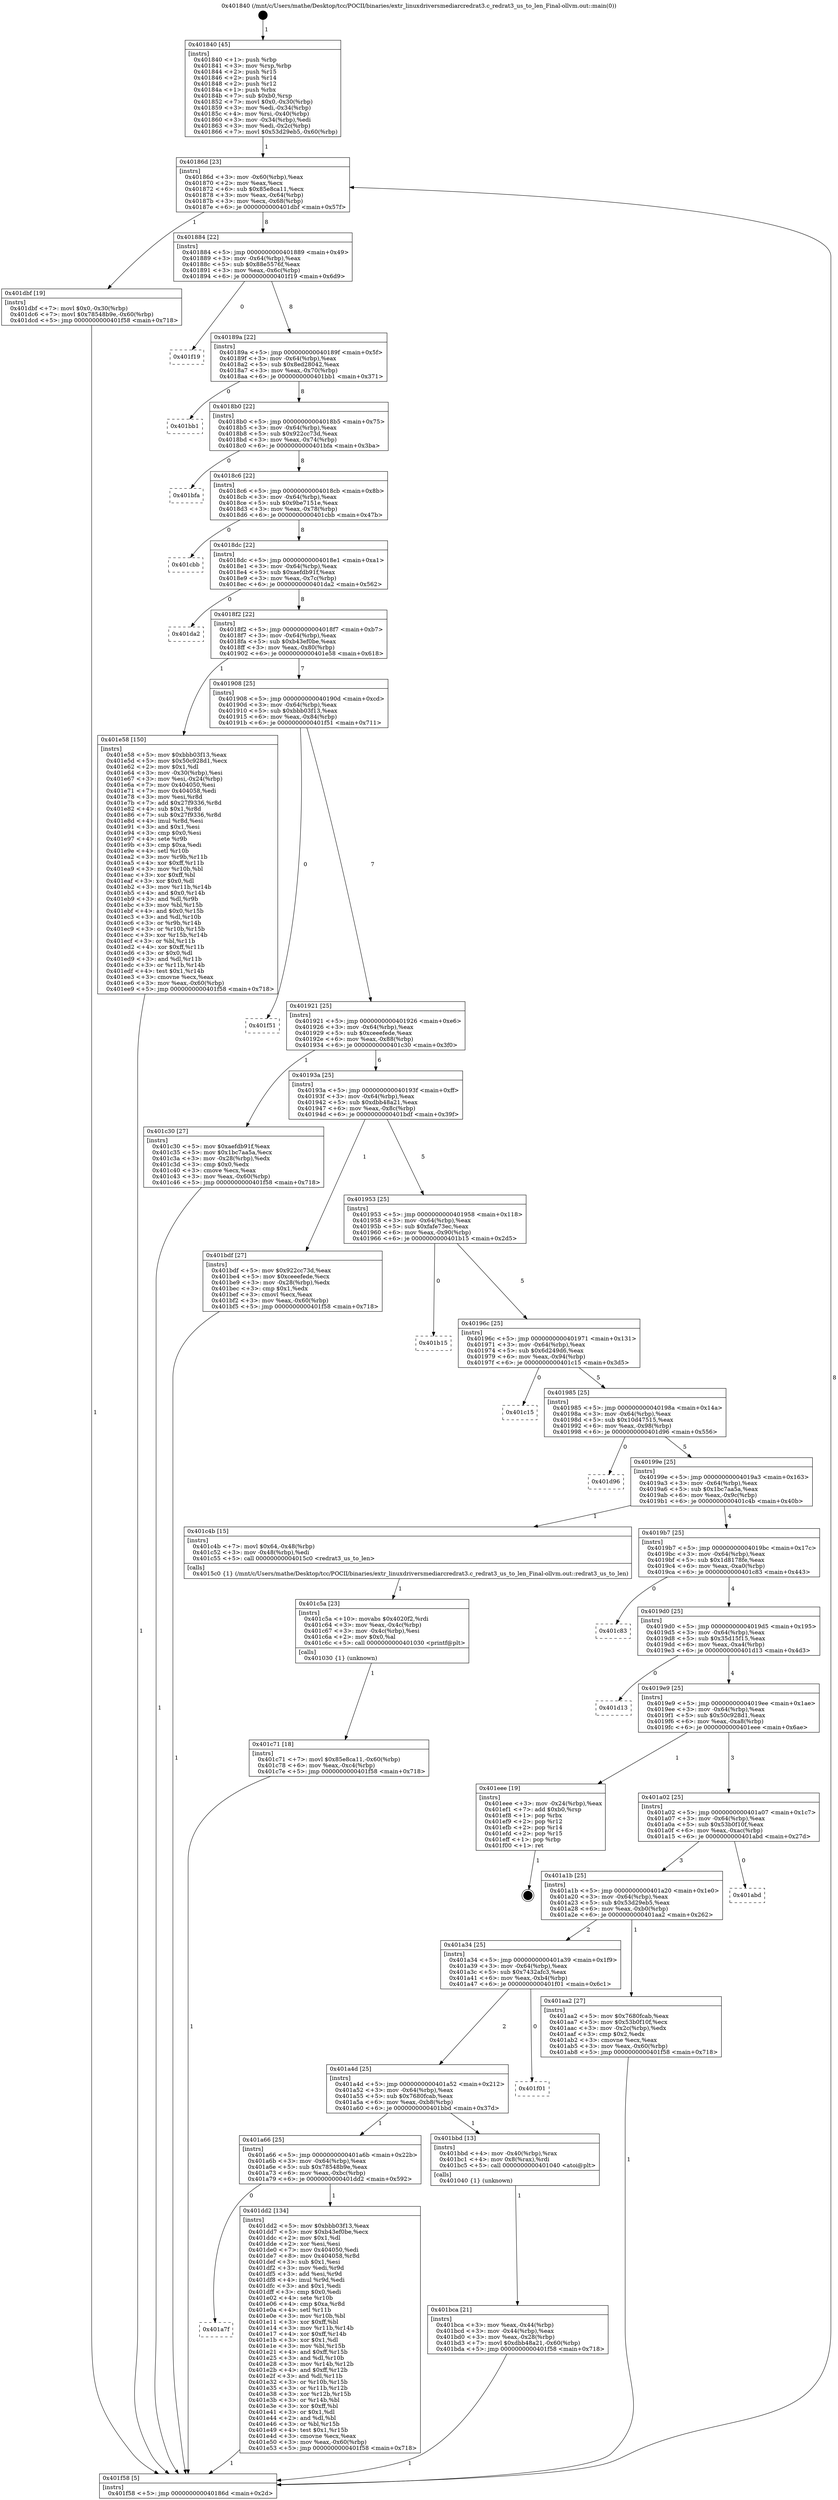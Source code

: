digraph "0x401840" {
  label = "0x401840 (/mnt/c/Users/mathe/Desktop/tcc/POCII/binaries/extr_linuxdriversmediarcredrat3.c_redrat3_us_to_len_Final-ollvm.out::main(0))"
  labelloc = "t"
  node[shape=record]

  Entry [label="",width=0.3,height=0.3,shape=circle,fillcolor=black,style=filled]
  "0x40186d" [label="{
     0x40186d [23]\l
     | [instrs]\l
     &nbsp;&nbsp;0x40186d \<+3\>: mov -0x60(%rbp),%eax\l
     &nbsp;&nbsp;0x401870 \<+2\>: mov %eax,%ecx\l
     &nbsp;&nbsp;0x401872 \<+6\>: sub $0x85e8ca11,%ecx\l
     &nbsp;&nbsp;0x401878 \<+3\>: mov %eax,-0x64(%rbp)\l
     &nbsp;&nbsp;0x40187b \<+3\>: mov %ecx,-0x68(%rbp)\l
     &nbsp;&nbsp;0x40187e \<+6\>: je 0000000000401dbf \<main+0x57f\>\l
  }"]
  "0x401dbf" [label="{
     0x401dbf [19]\l
     | [instrs]\l
     &nbsp;&nbsp;0x401dbf \<+7\>: movl $0x0,-0x30(%rbp)\l
     &nbsp;&nbsp;0x401dc6 \<+7\>: movl $0x78548b9e,-0x60(%rbp)\l
     &nbsp;&nbsp;0x401dcd \<+5\>: jmp 0000000000401f58 \<main+0x718\>\l
  }"]
  "0x401884" [label="{
     0x401884 [22]\l
     | [instrs]\l
     &nbsp;&nbsp;0x401884 \<+5\>: jmp 0000000000401889 \<main+0x49\>\l
     &nbsp;&nbsp;0x401889 \<+3\>: mov -0x64(%rbp),%eax\l
     &nbsp;&nbsp;0x40188c \<+5\>: sub $0x88e5576f,%eax\l
     &nbsp;&nbsp;0x401891 \<+3\>: mov %eax,-0x6c(%rbp)\l
     &nbsp;&nbsp;0x401894 \<+6\>: je 0000000000401f19 \<main+0x6d9\>\l
  }"]
  Exit [label="",width=0.3,height=0.3,shape=circle,fillcolor=black,style=filled,peripheries=2]
  "0x401f19" [label="{
     0x401f19\l
  }", style=dashed]
  "0x40189a" [label="{
     0x40189a [22]\l
     | [instrs]\l
     &nbsp;&nbsp;0x40189a \<+5\>: jmp 000000000040189f \<main+0x5f\>\l
     &nbsp;&nbsp;0x40189f \<+3\>: mov -0x64(%rbp),%eax\l
     &nbsp;&nbsp;0x4018a2 \<+5\>: sub $0x8ed28042,%eax\l
     &nbsp;&nbsp;0x4018a7 \<+3\>: mov %eax,-0x70(%rbp)\l
     &nbsp;&nbsp;0x4018aa \<+6\>: je 0000000000401bb1 \<main+0x371\>\l
  }"]
  "0x401a7f" [label="{
     0x401a7f\l
  }", style=dashed]
  "0x401bb1" [label="{
     0x401bb1\l
  }", style=dashed]
  "0x4018b0" [label="{
     0x4018b0 [22]\l
     | [instrs]\l
     &nbsp;&nbsp;0x4018b0 \<+5\>: jmp 00000000004018b5 \<main+0x75\>\l
     &nbsp;&nbsp;0x4018b5 \<+3\>: mov -0x64(%rbp),%eax\l
     &nbsp;&nbsp;0x4018b8 \<+5\>: sub $0x922cc73d,%eax\l
     &nbsp;&nbsp;0x4018bd \<+3\>: mov %eax,-0x74(%rbp)\l
     &nbsp;&nbsp;0x4018c0 \<+6\>: je 0000000000401bfa \<main+0x3ba\>\l
  }"]
  "0x401dd2" [label="{
     0x401dd2 [134]\l
     | [instrs]\l
     &nbsp;&nbsp;0x401dd2 \<+5\>: mov $0xbbb03f13,%eax\l
     &nbsp;&nbsp;0x401dd7 \<+5\>: mov $0xb43ef0be,%ecx\l
     &nbsp;&nbsp;0x401ddc \<+2\>: mov $0x1,%dl\l
     &nbsp;&nbsp;0x401dde \<+2\>: xor %esi,%esi\l
     &nbsp;&nbsp;0x401de0 \<+7\>: mov 0x404050,%edi\l
     &nbsp;&nbsp;0x401de7 \<+8\>: mov 0x404058,%r8d\l
     &nbsp;&nbsp;0x401def \<+3\>: sub $0x1,%esi\l
     &nbsp;&nbsp;0x401df2 \<+3\>: mov %edi,%r9d\l
     &nbsp;&nbsp;0x401df5 \<+3\>: add %esi,%r9d\l
     &nbsp;&nbsp;0x401df8 \<+4\>: imul %r9d,%edi\l
     &nbsp;&nbsp;0x401dfc \<+3\>: and $0x1,%edi\l
     &nbsp;&nbsp;0x401dff \<+3\>: cmp $0x0,%edi\l
     &nbsp;&nbsp;0x401e02 \<+4\>: sete %r10b\l
     &nbsp;&nbsp;0x401e06 \<+4\>: cmp $0xa,%r8d\l
     &nbsp;&nbsp;0x401e0a \<+4\>: setl %r11b\l
     &nbsp;&nbsp;0x401e0e \<+3\>: mov %r10b,%bl\l
     &nbsp;&nbsp;0x401e11 \<+3\>: xor $0xff,%bl\l
     &nbsp;&nbsp;0x401e14 \<+3\>: mov %r11b,%r14b\l
     &nbsp;&nbsp;0x401e17 \<+4\>: xor $0xff,%r14b\l
     &nbsp;&nbsp;0x401e1b \<+3\>: xor $0x1,%dl\l
     &nbsp;&nbsp;0x401e1e \<+3\>: mov %bl,%r15b\l
     &nbsp;&nbsp;0x401e21 \<+4\>: and $0xff,%r15b\l
     &nbsp;&nbsp;0x401e25 \<+3\>: and %dl,%r10b\l
     &nbsp;&nbsp;0x401e28 \<+3\>: mov %r14b,%r12b\l
     &nbsp;&nbsp;0x401e2b \<+4\>: and $0xff,%r12b\l
     &nbsp;&nbsp;0x401e2f \<+3\>: and %dl,%r11b\l
     &nbsp;&nbsp;0x401e32 \<+3\>: or %r10b,%r15b\l
     &nbsp;&nbsp;0x401e35 \<+3\>: or %r11b,%r12b\l
     &nbsp;&nbsp;0x401e38 \<+3\>: xor %r12b,%r15b\l
     &nbsp;&nbsp;0x401e3b \<+3\>: or %r14b,%bl\l
     &nbsp;&nbsp;0x401e3e \<+3\>: xor $0xff,%bl\l
     &nbsp;&nbsp;0x401e41 \<+3\>: or $0x1,%dl\l
     &nbsp;&nbsp;0x401e44 \<+2\>: and %dl,%bl\l
     &nbsp;&nbsp;0x401e46 \<+3\>: or %bl,%r15b\l
     &nbsp;&nbsp;0x401e49 \<+4\>: test $0x1,%r15b\l
     &nbsp;&nbsp;0x401e4d \<+3\>: cmovne %ecx,%eax\l
     &nbsp;&nbsp;0x401e50 \<+3\>: mov %eax,-0x60(%rbp)\l
     &nbsp;&nbsp;0x401e53 \<+5\>: jmp 0000000000401f58 \<main+0x718\>\l
  }"]
  "0x401bfa" [label="{
     0x401bfa\l
  }", style=dashed]
  "0x4018c6" [label="{
     0x4018c6 [22]\l
     | [instrs]\l
     &nbsp;&nbsp;0x4018c6 \<+5\>: jmp 00000000004018cb \<main+0x8b\>\l
     &nbsp;&nbsp;0x4018cb \<+3\>: mov -0x64(%rbp),%eax\l
     &nbsp;&nbsp;0x4018ce \<+5\>: sub $0x9be7151e,%eax\l
     &nbsp;&nbsp;0x4018d3 \<+3\>: mov %eax,-0x78(%rbp)\l
     &nbsp;&nbsp;0x4018d6 \<+6\>: je 0000000000401cbb \<main+0x47b\>\l
  }"]
  "0x401c71" [label="{
     0x401c71 [18]\l
     | [instrs]\l
     &nbsp;&nbsp;0x401c71 \<+7\>: movl $0x85e8ca11,-0x60(%rbp)\l
     &nbsp;&nbsp;0x401c78 \<+6\>: mov %eax,-0xc4(%rbp)\l
     &nbsp;&nbsp;0x401c7e \<+5\>: jmp 0000000000401f58 \<main+0x718\>\l
  }"]
  "0x401cbb" [label="{
     0x401cbb\l
  }", style=dashed]
  "0x4018dc" [label="{
     0x4018dc [22]\l
     | [instrs]\l
     &nbsp;&nbsp;0x4018dc \<+5\>: jmp 00000000004018e1 \<main+0xa1\>\l
     &nbsp;&nbsp;0x4018e1 \<+3\>: mov -0x64(%rbp),%eax\l
     &nbsp;&nbsp;0x4018e4 \<+5\>: sub $0xaefdb91f,%eax\l
     &nbsp;&nbsp;0x4018e9 \<+3\>: mov %eax,-0x7c(%rbp)\l
     &nbsp;&nbsp;0x4018ec \<+6\>: je 0000000000401da2 \<main+0x562\>\l
  }"]
  "0x401c5a" [label="{
     0x401c5a [23]\l
     | [instrs]\l
     &nbsp;&nbsp;0x401c5a \<+10\>: movabs $0x4020f2,%rdi\l
     &nbsp;&nbsp;0x401c64 \<+3\>: mov %eax,-0x4c(%rbp)\l
     &nbsp;&nbsp;0x401c67 \<+3\>: mov -0x4c(%rbp),%esi\l
     &nbsp;&nbsp;0x401c6a \<+2\>: mov $0x0,%al\l
     &nbsp;&nbsp;0x401c6c \<+5\>: call 0000000000401030 \<printf@plt\>\l
     | [calls]\l
     &nbsp;&nbsp;0x401030 \{1\} (unknown)\l
  }"]
  "0x401da2" [label="{
     0x401da2\l
  }", style=dashed]
  "0x4018f2" [label="{
     0x4018f2 [22]\l
     | [instrs]\l
     &nbsp;&nbsp;0x4018f2 \<+5\>: jmp 00000000004018f7 \<main+0xb7\>\l
     &nbsp;&nbsp;0x4018f7 \<+3\>: mov -0x64(%rbp),%eax\l
     &nbsp;&nbsp;0x4018fa \<+5\>: sub $0xb43ef0be,%eax\l
     &nbsp;&nbsp;0x4018ff \<+3\>: mov %eax,-0x80(%rbp)\l
     &nbsp;&nbsp;0x401902 \<+6\>: je 0000000000401e58 \<main+0x618\>\l
  }"]
  "0x401bca" [label="{
     0x401bca [21]\l
     | [instrs]\l
     &nbsp;&nbsp;0x401bca \<+3\>: mov %eax,-0x44(%rbp)\l
     &nbsp;&nbsp;0x401bcd \<+3\>: mov -0x44(%rbp),%eax\l
     &nbsp;&nbsp;0x401bd0 \<+3\>: mov %eax,-0x28(%rbp)\l
     &nbsp;&nbsp;0x401bd3 \<+7\>: movl $0xdbb48a21,-0x60(%rbp)\l
     &nbsp;&nbsp;0x401bda \<+5\>: jmp 0000000000401f58 \<main+0x718\>\l
  }"]
  "0x401e58" [label="{
     0x401e58 [150]\l
     | [instrs]\l
     &nbsp;&nbsp;0x401e58 \<+5\>: mov $0xbbb03f13,%eax\l
     &nbsp;&nbsp;0x401e5d \<+5\>: mov $0x50c928d1,%ecx\l
     &nbsp;&nbsp;0x401e62 \<+2\>: mov $0x1,%dl\l
     &nbsp;&nbsp;0x401e64 \<+3\>: mov -0x30(%rbp),%esi\l
     &nbsp;&nbsp;0x401e67 \<+3\>: mov %esi,-0x24(%rbp)\l
     &nbsp;&nbsp;0x401e6a \<+7\>: mov 0x404050,%esi\l
     &nbsp;&nbsp;0x401e71 \<+7\>: mov 0x404058,%edi\l
     &nbsp;&nbsp;0x401e78 \<+3\>: mov %esi,%r8d\l
     &nbsp;&nbsp;0x401e7b \<+7\>: add $0x27f9336,%r8d\l
     &nbsp;&nbsp;0x401e82 \<+4\>: sub $0x1,%r8d\l
     &nbsp;&nbsp;0x401e86 \<+7\>: sub $0x27f9336,%r8d\l
     &nbsp;&nbsp;0x401e8d \<+4\>: imul %r8d,%esi\l
     &nbsp;&nbsp;0x401e91 \<+3\>: and $0x1,%esi\l
     &nbsp;&nbsp;0x401e94 \<+3\>: cmp $0x0,%esi\l
     &nbsp;&nbsp;0x401e97 \<+4\>: sete %r9b\l
     &nbsp;&nbsp;0x401e9b \<+3\>: cmp $0xa,%edi\l
     &nbsp;&nbsp;0x401e9e \<+4\>: setl %r10b\l
     &nbsp;&nbsp;0x401ea2 \<+3\>: mov %r9b,%r11b\l
     &nbsp;&nbsp;0x401ea5 \<+4\>: xor $0xff,%r11b\l
     &nbsp;&nbsp;0x401ea9 \<+3\>: mov %r10b,%bl\l
     &nbsp;&nbsp;0x401eac \<+3\>: xor $0xff,%bl\l
     &nbsp;&nbsp;0x401eaf \<+3\>: xor $0x0,%dl\l
     &nbsp;&nbsp;0x401eb2 \<+3\>: mov %r11b,%r14b\l
     &nbsp;&nbsp;0x401eb5 \<+4\>: and $0x0,%r14b\l
     &nbsp;&nbsp;0x401eb9 \<+3\>: and %dl,%r9b\l
     &nbsp;&nbsp;0x401ebc \<+3\>: mov %bl,%r15b\l
     &nbsp;&nbsp;0x401ebf \<+4\>: and $0x0,%r15b\l
     &nbsp;&nbsp;0x401ec3 \<+3\>: and %dl,%r10b\l
     &nbsp;&nbsp;0x401ec6 \<+3\>: or %r9b,%r14b\l
     &nbsp;&nbsp;0x401ec9 \<+3\>: or %r10b,%r15b\l
     &nbsp;&nbsp;0x401ecc \<+3\>: xor %r15b,%r14b\l
     &nbsp;&nbsp;0x401ecf \<+3\>: or %bl,%r11b\l
     &nbsp;&nbsp;0x401ed2 \<+4\>: xor $0xff,%r11b\l
     &nbsp;&nbsp;0x401ed6 \<+3\>: or $0x0,%dl\l
     &nbsp;&nbsp;0x401ed9 \<+3\>: and %dl,%r11b\l
     &nbsp;&nbsp;0x401edc \<+3\>: or %r11b,%r14b\l
     &nbsp;&nbsp;0x401edf \<+4\>: test $0x1,%r14b\l
     &nbsp;&nbsp;0x401ee3 \<+3\>: cmovne %ecx,%eax\l
     &nbsp;&nbsp;0x401ee6 \<+3\>: mov %eax,-0x60(%rbp)\l
     &nbsp;&nbsp;0x401ee9 \<+5\>: jmp 0000000000401f58 \<main+0x718\>\l
  }"]
  "0x401908" [label="{
     0x401908 [25]\l
     | [instrs]\l
     &nbsp;&nbsp;0x401908 \<+5\>: jmp 000000000040190d \<main+0xcd\>\l
     &nbsp;&nbsp;0x40190d \<+3\>: mov -0x64(%rbp),%eax\l
     &nbsp;&nbsp;0x401910 \<+5\>: sub $0xbbb03f13,%eax\l
     &nbsp;&nbsp;0x401915 \<+6\>: mov %eax,-0x84(%rbp)\l
     &nbsp;&nbsp;0x40191b \<+6\>: je 0000000000401f51 \<main+0x711\>\l
  }"]
  "0x401a66" [label="{
     0x401a66 [25]\l
     | [instrs]\l
     &nbsp;&nbsp;0x401a66 \<+5\>: jmp 0000000000401a6b \<main+0x22b\>\l
     &nbsp;&nbsp;0x401a6b \<+3\>: mov -0x64(%rbp),%eax\l
     &nbsp;&nbsp;0x401a6e \<+5\>: sub $0x78548b9e,%eax\l
     &nbsp;&nbsp;0x401a73 \<+6\>: mov %eax,-0xbc(%rbp)\l
     &nbsp;&nbsp;0x401a79 \<+6\>: je 0000000000401dd2 \<main+0x592\>\l
  }"]
  "0x401f51" [label="{
     0x401f51\l
  }", style=dashed]
  "0x401921" [label="{
     0x401921 [25]\l
     | [instrs]\l
     &nbsp;&nbsp;0x401921 \<+5\>: jmp 0000000000401926 \<main+0xe6\>\l
     &nbsp;&nbsp;0x401926 \<+3\>: mov -0x64(%rbp),%eax\l
     &nbsp;&nbsp;0x401929 \<+5\>: sub $0xceeefede,%eax\l
     &nbsp;&nbsp;0x40192e \<+6\>: mov %eax,-0x88(%rbp)\l
     &nbsp;&nbsp;0x401934 \<+6\>: je 0000000000401c30 \<main+0x3f0\>\l
  }"]
  "0x401bbd" [label="{
     0x401bbd [13]\l
     | [instrs]\l
     &nbsp;&nbsp;0x401bbd \<+4\>: mov -0x40(%rbp),%rax\l
     &nbsp;&nbsp;0x401bc1 \<+4\>: mov 0x8(%rax),%rdi\l
     &nbsp;&nbsp;0x401bc5 \<+5\>: call 0000000000401040 \<atoi@plt\>\l
     | [calls]\l
     &nbsp;&nbsp;0x401040 \{1\} (unknown)\l
  }"]
  "0x401c30" [label="{
     0x401c30 [27]\l
     | [instrs]\l
     &nbsp;&nbsp;0x401c30 \<+5\>: mov $0xaefdb91f,%eax\l
     &nbsp;&nbsp;0x401c35 \<+5\>: mov $0x1bc7aa5a,%ecx\l
     &nbsp;&nbsp;0x401c3a \<+3\>: mov -0x28(%rbp),%edx\l
     &nbsp;&nbsp;0x401c3d \<+3\>: cmp $0x0,%edx\l
     &nbsp;&nbsp;0x401c40 \<+3\>: cmove %ecx,%eax\l
     &nbsp;&nbsp;0x401c43 \<+3\>: mov %eax,-0x60(%rbp)\l
     &nbsp;&nbsp;0x401c46 \<+5\>: jmp 0000000000401f58 \<main+0x718\>\l
  }"]
  "0x40193a" [label="{
     0x40193a [25]\l
     | [instrs]\l
     &nbsp;&nbsp;0x40193a \<+5\>: jmp 000000000040193f \<main+0xff\>\l
     &nbsp;&nbsp;0x40193f \<+3\>: mov -0x64(%rbp),%eax\l
     &nbsp;&nbsp;0x401942 \<+5\>: sub $0xdbb48a21,%eax\l
     &nbsp;&nbsp;0x401947 \<+6\>: mov %eax,-0x8c(%rbp)\l
     &nbsp;&nbsp;0x40194d \<+6\>: je 0000000000401bdf \<main+0x39f\>\l
  }"]
  "0x401a4d" [label="{
     0x401a4d [25]\l
     | [instrs]\l
     &nbsp;&nbsp;0x401a4d \<+5\>: jmp 0000000000401a52 \<main+0x212\>\l
     &nbsp;&nbsp;0x401a52 \<+3\>: mov -0x64(%rbp),%eax\l
     &nbsp;&nbsp;0x401a55 \<+5\>: sub $0x7680fcab,%eax\l
     &nbsp;&nbsp;0x401a5a \<+6\>: mov %eax,-0xb8(%rbp)\l
     &nbsp;&nbsp;0x401a60 \<+6\>: je 0000000000401bbd \<main+0x37d\>\l
  }"]
  "0x401bdf" [label="{
     0x401bdf [27]\l
     | [instrs]\l
     &nbsp;&nbsp;0x401bdf \<+5\>: mov $0x922cc73d,%eax\l
     &nbsp;&nbsp;0x401be4 \<+5\>: mov $0xceeefede,%ecx\l
     &nbsp;&nbsp;0x401be9 \<+3\>: mov -0x28(%rbp),%edx\l
     &nbsp;&nbsp;0x401bec \<+3\>: cmp $0x1,%edx\l
     &nbsp;&nbsp;0x401bef \<+3\>: cmovl %ecx,%eax\l
     &nbsp;&nbsp;0x401bf2 \<+3\>: mov %eax,-0x60(%rbp)\l
     &nbsp;&nbsp;0x401bf5 \<+5\>: jmp 0000000000401f58 \<main+0x718\>\l
  }"]
  "0x401953" [label="{
     0x401953 [25]\l
     | [instrs]\l
     &nbsp;&nbsp;0x401953 \<+5\>: jmp 0000000000401958 \<main+0x118\>\l
     &nbsp;&nbsp;0x401958 \<+3\>: mov -0x64(%rbp),%eax\l
     &nbsp;&nbsp;0x40195b \<+5\>: sub $0xfafe73ec,%eax\l
     &nbsp;&nbsp;0x401960 \<+6\>: mov %eax,-0x90(%rbp)\l
     &nbsp;&nbsp;0x401966 \<+6\>: je 0000000000401b15 \<main+0x2d5\>\l
  }"]
  "0x401f01" [label="{
     0x401f01\l
  }", style=dashed]
  "0x401b15" [label="{
     0x401b15\l
  }", style=dashed]
  "0x40196c" [label="{
     0x40196c [25]\l
     | [instrs]\l
     &nbsp;&nbsp;0x40196c \<+5\>: jmp 0000000000401971 \<main+0x131\>\l
     &nbsp;&nbsp;0x401971 \<+3\>: mov -0x64(%rbp),%eax\l
     &nbsp;&nbsp;0x401974 \<+5\>: sub $0x6d249d6,%eax\l
     &nbsp;&nbsp;0x401979 \<+6\>: mov %eax,-0x94(%rbp)\l
     &nbsp;&nbsp;0x40197f \<+6\>: je 0000000000401c15 \<main+0x3d5\>\l
  }"]
  "0x401840" [label="{
     0x401840 [45]\l
     | [instrs]\l
     &nbsp;&nbsp;0x401840 \<+1\>: push %rbp\l
     &nbsp;&nbsp;0x401841 \<+3\>: mov %rsp,%rbp\l
     &nbsp;&nbsp;0x401844 \<+2\>: push %r15\l
     &nbsp;&nbsp;0x401846 \<+2\>: push %r14\l
     &nbsp;&nbsp;0x401848 \<+2\>: push %r12\l
     &nbsp;&nbsp;0x40184a \<+1\>: push %rbx\l
     &nbsp;&nbsp;0x40184b \<+7\>: sub $0xb0,%rsp\l
     &nbsp;&nbsp;0x401852 \<+7\>: movl $0x0,-0x30(%rbp)\l
     &nbsp;&nbsp;0x401859 \<+3\>: mov %edi,-0x34(%rbp)\l
     &nbsp;&nbsp;0x40185c \<+4\>: mov %rsi,-0x40(%rbp)\l
     &nbsp;&nbsp;0x401860 \<+3\>: mov -0x34(%rbp),%edi\l
     &nbsp;&nbsp;0x401863 \<+3\>: mov %edi,-0x2c(%rbp)\l
     &nbsp;&nbsp;0x401866 \<+7\>: movl $0x53d29eb5,-0x60(%rbp)\l
  }"]
  "0x401c15" [label="{
     0x401c15\l
  }", style=dashed]
  "0x401985" [label="{
     0x401985 [25]\l
     | [instrs]\l
     &nbsp;&nbsp;0x401985 \<+5\>: jmp 000000000040198a \<main+0x14a\>\l
     &nbsp;&nbsp;0x40198a \<+3\>: mov -0x64(%rbp),%eax\l
     &nbsp;&nbsp;0x40198d \<+5\>: sub $0x10d47515,%eax\l
     &nbsp;&nbsp;0x401992 \<+6\>: mov %eax,-0x98(%rbp)\l
     &nbsp;&nbsp;0x401998 \<+6\>: je 0000000000401d96 \<main+0x556\>\l
  }"]
  "0x401f58" [label="{
     0x401f58 [5]\l
     | [instrs]\l
     &nbsp;&nbsp;0x401f58 \<+5\>: jmp 000000000040186d \<main+0x2d\>\l
  }"]
  "0x401d96" [label="{
     0x401d96\l
  }", style=dashed]
  "0x40199e" [label="{
     0x40199e [25]\l
     | [instrs]\l
     &nbsp;&nbsp;0x40199e \<+5\>: jmp 00000000004019a3 \<main+0x163\>\l
     &nbsp;&nbsp;0x4019a3 \<+3\>: mov -0x64(%rbp),%eax\l
     &nbsp;&nbsp;0x4019a6 \<+5\>: sub $0x1bc7aa5a,%eax\l
     &nbsp;&nbsp;0x4019ab \<+6\>: mov %eax,-0x9c(%rbp)\l
     &nbsp;&nbsp;0x4019b1 \<+6\>: je 0000000000401c4b \<main+0x40b\>\l
  }"]
  "0x401a34" [label="{
     0x401a34 [25]\l
     | [instrs]\l
     &nbsp;&nbsp;0x401a34 \<+5\>: jmp 0000000000401a39 \<main+0x1f9\>\l
     &nbsp;&nbsp;0x401a39 \<+3\>: mov -0x64(%rbp),%eax\l
     &nbsp;&nbsp;0x401a3c \<+5\>: sub $0x7432afc3,%eax\l
     &nbsp;&nbsp;0x401a41 \<+6\>: mov %eax,-0xb4(%rbp)\l
     &nbsp;&nbsp;0x401a47 \<+6\>: je 0000000000401f01 \<main+0x6c1\>\l
  }"]
  "0x401c4b" [label="{
     0x401c4b [15]\l
     | [instrs]\l
     &nbsp;&nbsp;0x401c4b \<+7\>: movl $0x64,-0x48(%rbp)\l
     &nbsp;&nbsp;0x401c52 \<+3\>: mov -0x48(%rbp),%edi\l
     &nbsp;&nbsp;0x401c55 \<+5\>: call 00000000004015c0 \<redrat3_us_to_len\>\l
     | [calls]\l
     &nbsp;&nbsp;0x4015c0 \{1\} (/mnt/c/Users/mathe/Desktop/tcc/POCII/binaries/extr_linuxdriversmediarcredrat3.c_redrat3_us_to_len_Final-ollvm.out::redrat3_us_to_len)\l
  }"]
  "0x4019b7" [label="{
     0x4019b7 [25]\l
     | [instrs]\l
     &nbsp;&nbsp;0x4019b7 \<+5\>: jmp 00000000004019bc \<main+0x17c\>\l
     &nbsp;&nbsp;0x4019bc \<+3\>: mov -0x64(%rbp),%eax\l
     &nbsp;&nbsp;0x4019bf \<+5\>: sub $0x1d8178fe,%eax\l
     &nbsp;&nbsp;0x4019c4 \<+6\>: mov %eax,-0xa0(%rbp)\l
     &nbsp;&nbsp;0x4019ca \<+6\>: je 0000000000401c83 \<main+0x443\>\l
  }"]
  "0x401aa2" [label="{
     0x401aa2 [27]\l
     | [instrs]\l
     &nbsp;&nbsp;0x401aa2 \<+5\>: mov $0x7680fcab,%eax\l
     &nbsp;&nbsp;0x401aa7 \<+5\>: mov $0x53b0f10f,%ecx\l
     &nbsp;&nbsp;0x401aac \<+3\>: mov -0x2c(%rbp),%edx\l
     &nbsp;&nbsp;0x401aaf \<+3\>: cmp $0x2,%edx\l
     &nbsp;&nbsp;0x401ab2 \<+3\>: cmovne %ecx,%eax\l
     &nbsp;&nbsp;0x401ab5 \<+3\>: mov %eax,-0x60(%rbp)\l
     &nbsp;&nbsp;0x401ab8 \<+5\>: jmp 0000000000401f58 \<main+0x718\>\l
  }"]
  "0x401c83" [label="{
     0x401c83\l
  }", style=dashed]
  "0x4019d0" [label="{
     0x4019d0 [25]\l
     | [instrs]\l
     &nbsp;&nbsp;0x4019d0 \<+5\>: jmp 00000000004019d5 \<main+0x195\>\l
     &nbsp;&nbsp;0x4019d5 \<+3\>: mov -0x64(%rbp),%eax\l
     &nbsp;&nbsp;0x4019d8 \<+5\>: sub $0x35d15f15,%eax\l
     &nbsp;&nbsp;0x4019dd \<+6\>: mov %eax,-0xa4(%rbp)\l
     &nbsp;&nbsp;0x4019e3 \<+6\>: je 0000000000401d13 \<main+0x4d3\>\l
  }"]
  "0x401a1b" [label="{
     0x401a1b [25]\l
     | [instrs]\l
     &nbsp;&nbsp;0x401a1b \<+5\>: jmp 0000000000401a20 \<main+0x1e0\>\l
     &nbsp;&nbsp;0x401a20 \<+3\>: mov -0x64(%rbp),%eax\l
     &nbsp;&nbsp;0x401a23 \<+5\>: sub $0x53d29eb5,%eax\l
     &nbsp;&nbsp;0x401a28 \<+6\>: mov %eax,-0xb0(%rbp)\l
     &nbsp;&nbsp;0x401a2e \<+6\>: je 0000000000401aa2 \<main+0x262\>\l
  }"]
  "0x401d13" [label="{
     0x401d13\l
  }", style=dashed]
  "0x4019e9" [label="{
     0x4019e9 [25]\l
     | [instrs]\l
     &nbsp;&nbsp;0x4019e9 \<+5\>: jmp 00000000004019ee \<main+0x1ae\>\l
     &nbsp;&nbsp;0x4019ee \<+3\>: mov -0x64(%rbp),%eax\l
     &nbsp;&nbsp;0x4019f1 \<+5\>: sub $0x50c928d1,%eax\l
     &nbsp;&nbsp;0x4019f6 \<+6\>: mov %eax,-0xa8(%rbp)\l
     &nbsp;&nbsp;0x4019fc \<+6\>: je 0000000000401eee \<main+0x6ae\>\l
  }"]
  "0x401abd" [label="{
     0x401abd\l
  }", style=dashed]
  "0x401eee" [label="{
     0x401eee [19]\l
     | [instrs]\l
     &nbsp;&nbsp;0x401eee \<+3\>: mov -0x24(%rbp),%eax\l
     &nbsp;&nbsp;0x401ef1 \<+7\>: add $0xb0,%rsp\l
     &nbsp;&nbsp;0x401ef8 \<+1\>: pop %rbx\l
     &nbsp;&nbsp;0x401ef9 \<+2\>: pop %r12\l
     &nbsp;&nbsp;0x401efb \<+2\>: pop %r14\l
     &nbsp;&nbsp;0x401efd \<+2\>: pop %r15\l
     &nbsp;&nbsp;0x401eff \<+1\>: pop %rbp\l
     &nbsp;&nbsp;0x401f00 \<+1\>: ret\l
  }"]
  "0x401a02" [label="{
     0x401a02 [25]\l
     | [instrs]\l
     &nbsp;&nbsp;0x401a02 \<+5\>: jmp 0000000000401a07 \<main+0x1c7\>\l
     &nbsp;&nbsp;0x401a07 \<+3\>: mov -0x64(%rbp),%eax\l
     &nbsp;&nbsp;0x401a0a \<+5\>: sub $0x53b0f10f,%eax\l
     &nbsp;&nbsp;0x401a0f \<+6\>: mov %eax,-0xac(%rbp)\l
     &nbsp;&nbsp;0x401a15 \<+6\>: je 0000000000401abd \<main+0x27d\>\l
  }"]
  Entry -> "0x401840" [label=" 1"]
  "0x40186d" -> "0x401dbf" [label=" 1"]
  "0x40186d" -> "0x401884" [label=" 8"]
  "0x401eee" -> Exit [label=" 1"]
  "0x401884" -> "0x401f19" [label=" 0"]
  "0x401884" -> "0x40189a" [label=" 8"]
  "0x401e58" -> "0x401f58" [label=" 1"]
  "0x40189a" -> "0x401bb1" [label=" 0"]
  "0x40189a" -> "0x4018b0" [label=" 8"]
  "0x401dd2" -> "0x401f58" [label=" 1"]
  "0x4018b0" -> "0x401bfa" [label=" 0"]
  "0x4018b0" -> "0x4018c6" [label=" 8"]
  "0x401a66" -> "0x401a7f" [label=" 0"]
  "0x4018c6" -> "0x401cbb" [label=" 0"]
  "0x4018c6" -> "0x4018dc" [label=" 8"]
  "0x401a66" -> "0x401dd2" [label=" 1"]
  "0x4018dc" -> "0x401da2" [label=" 0"]
  "0x4018dc" -> "0x4018f2" [label=" 8"]
  "0x401dbf" -> "0x401f58" [label=" 1"]
  "0x4018f2" -> "0x401e58" [label=" 1"]
  "0x4018f2" -> "0x401908" [label=" 7"]
  "0x401c71" -> "0x401f58" [label=" 1"]
  "0x401908" -> "0x401f51" [label=" 0"]
  "0x401908" -> "0x401921" [label=" 7"]
  "0x401c5a" -> "0x401c71" [label=" 1"]
  "0x401921" -> "0x401c30" [label=" 1"]
  "0x401921" -> "0x40193a" [label=" 6"]
  "0x401c4b" -> "0x401c5a" [label=" 1"]
  "0x40193a" -> "0x401bdf" [label=" 1"]
  "0x40193a" -> "0x401953" [label=" 5"]
  "0x401bdf" -> "0x401f58" [label=" 1"]
  "0x401953" -> "0x401b15" [label=" 0"]
  "0x401953" -> "0x40196c" [label=" 5"]
  "0x401bca" -> "0x401f58" [label=" 1"]
  "0x40196c" -> "0x401c15" [label=" 0"]
  "0x40196c" -> "0x401985" [label=" 5"]
  "0x401a4d" -> "0x401a66" [label=" 1"]
  "0x401985" -> "0x401d96" [label=" 0"]
  "0x401985" -> "0x40199e" [label=" 5"]
  "0x401a4d" -> "0x401bbd" [label=" 1"]
  "0x40199e" -> "0x401c4b" [label=" 1"]
  "0x40199e" -> "0x4019b7" [label=" 4"]
  "0x401c30" -> "0x401f58" [label=" 1"]
  "0x4019b7" -> "0x401c83" [label=" 0"]
  "0x4019b7" -> "0x4019d0" [label=" 4"]
  "0x401a34" -> "0x401a4d" [label=" 2"]
  "0x4019d0" -> "0x401d13" [label=" 0"]
  "0x4019d0" -> "0x4019e9" [label=" 4"]
  "0x401bbd" -> "0x401bca" [label=" 1"]
  "0x4019e9" -> "0x401eee" [label=" 1"]
  "0x4019e9" -> "0x401a02" [label=" 3"]
  "0x401f58" -> "0x40186d" [label=" 8"]
  "0x401a02" -> "0x401abd" [label=" 0"]
  "0x401a02" -> "0x401a1b" [label=" 3"]
  "0x401a34" -> "0x401f01" [label=" 0"]
  "0x401a1b" -> "0x401aa2" [label=" 1"]
  "0x401a1b" -> "0x401a34" [label=" 2"]
  "0x401aa2" -> "0x401f58" [label=" 1"]
  "0x401840" -> "0x40186d" [label=" 1"]
}
